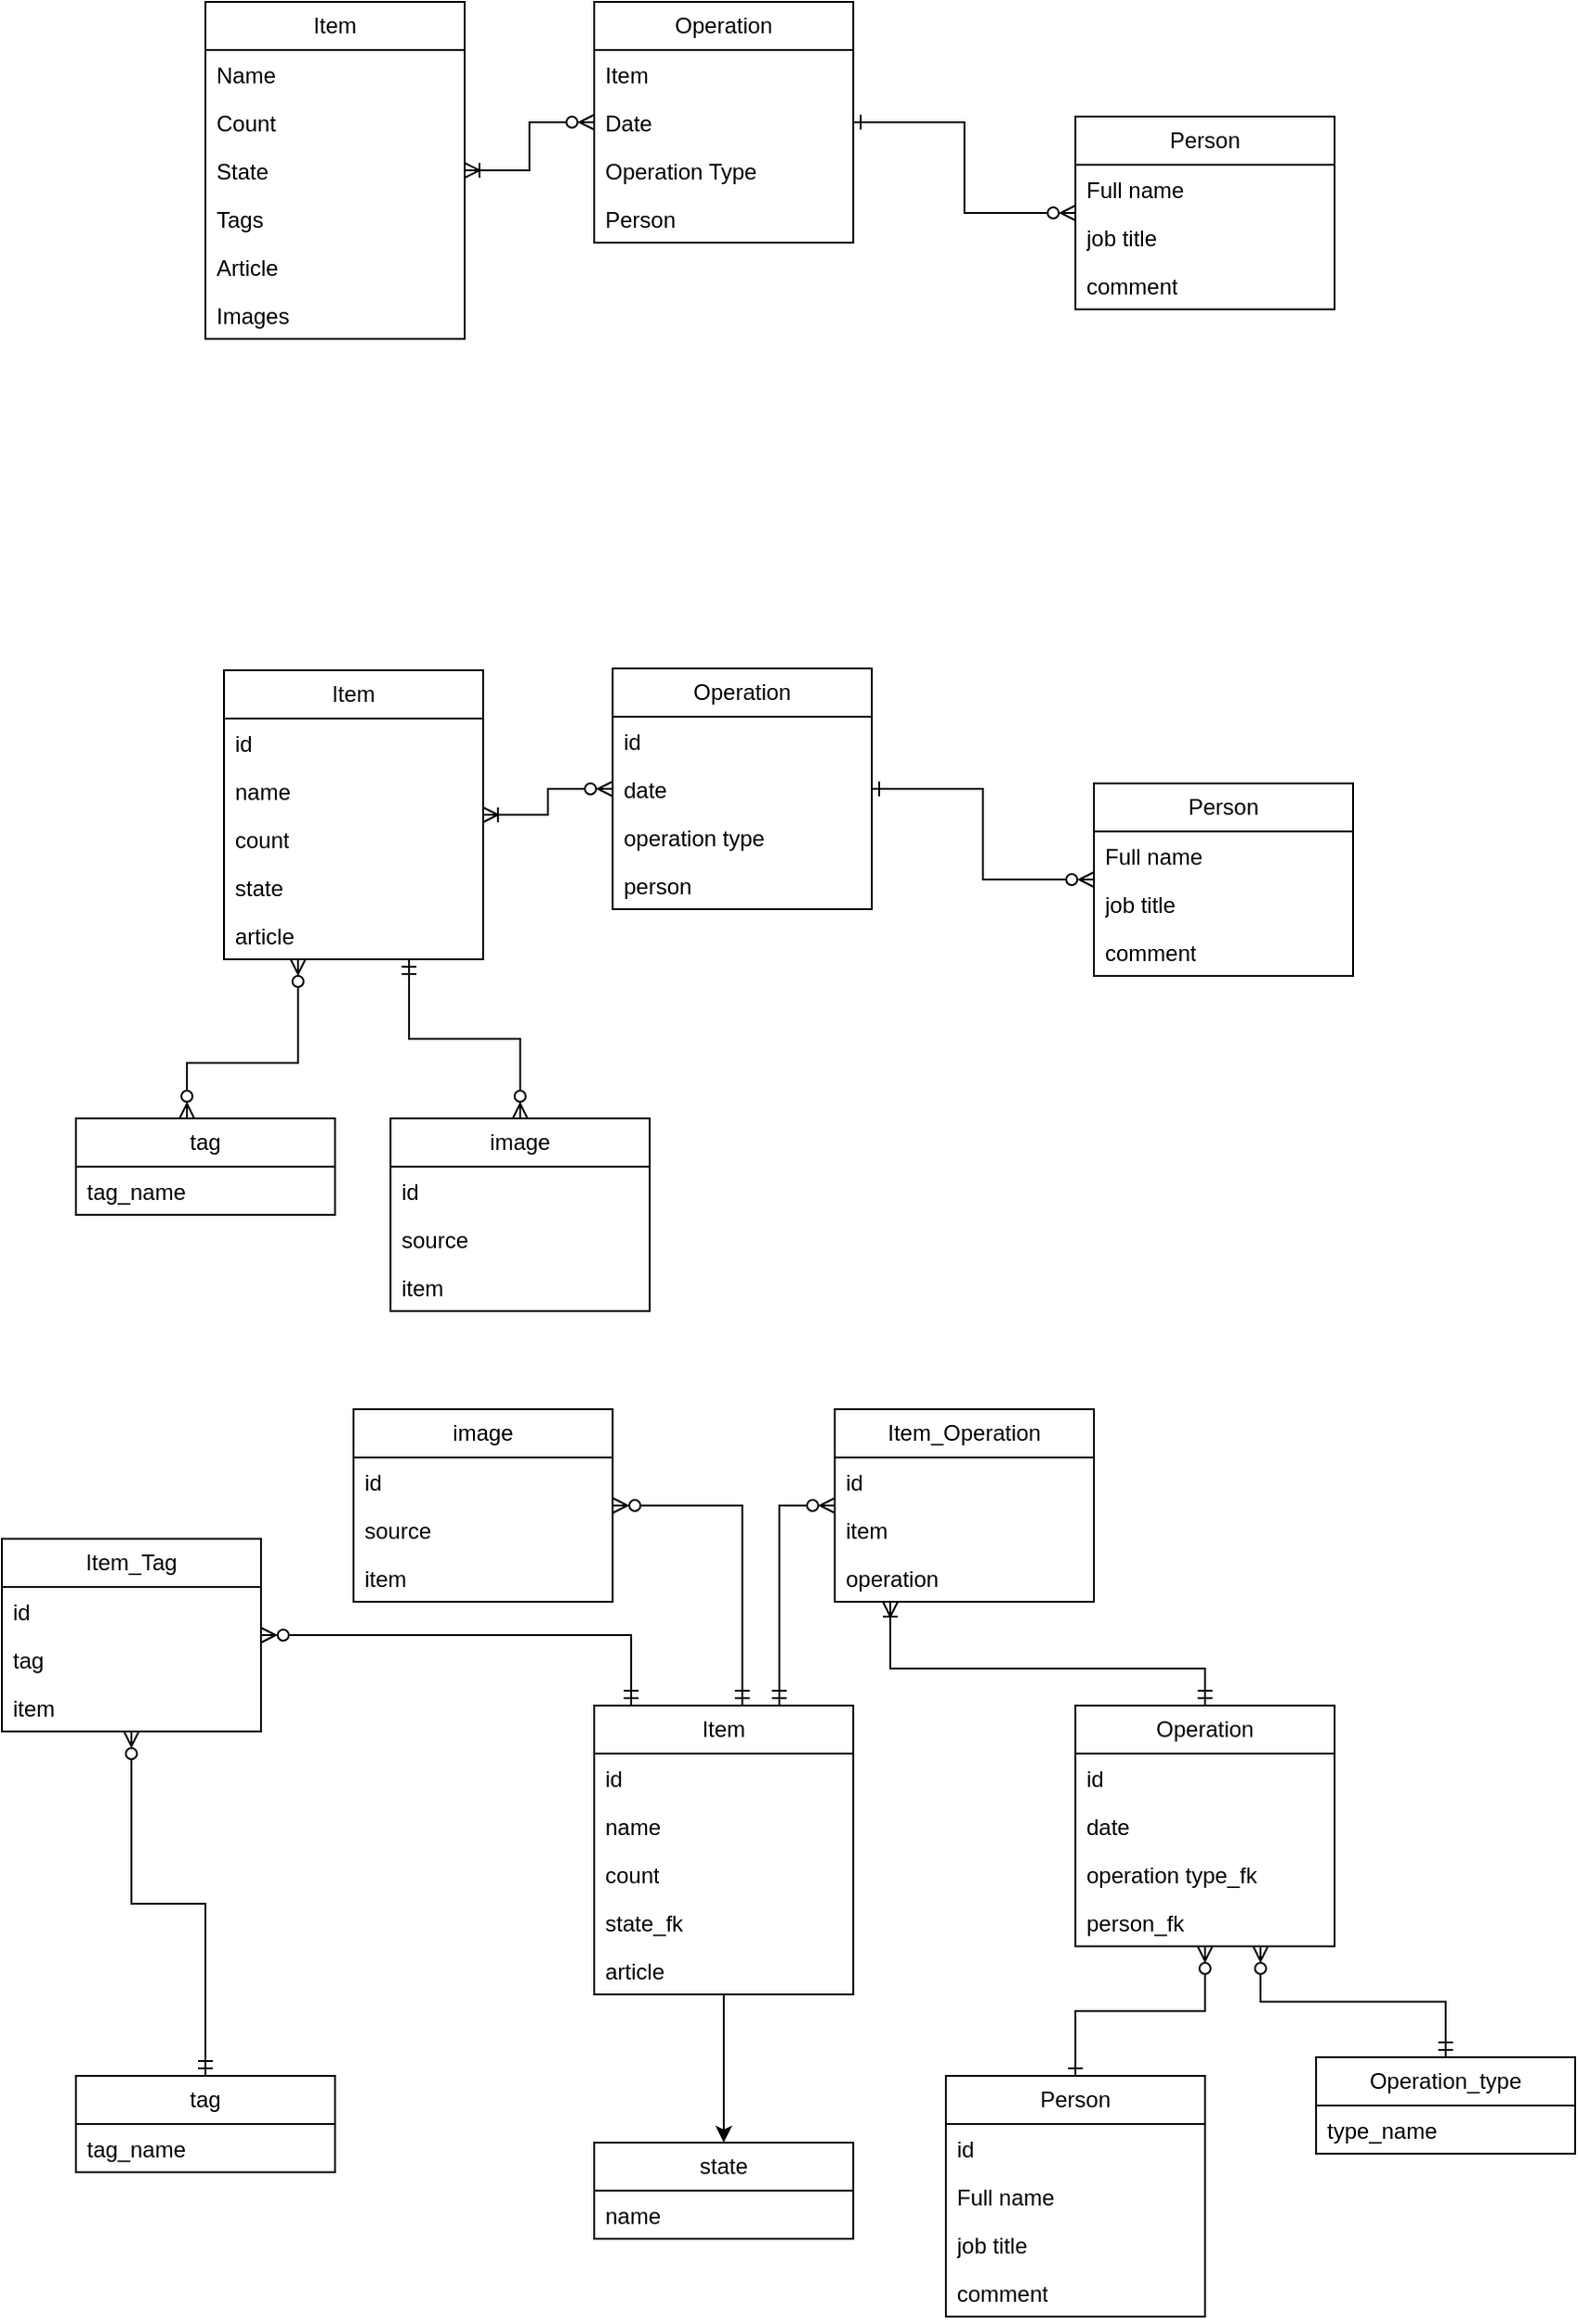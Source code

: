 <mxfile version="24.5.3" type="device">
  <diagram name="Page-1" id="6OmK-aDqYN3KR293jBCR">
    <mxGraphModel dx="1147" dy="678" grid="1" gridSize="10" guides="1" tooltips="1" connect="1" arrows="1" fold="1" page="1" pageScale="1" pageWidth="850" pageHeight="1100" math="0" shadow="0">
      <root>
        <mxCell id="0" />
        <mxCell id="1" parent="0" />
        <mxCell id="pNK3XzcY55oKNvQjvoh3-17" value="" style="edgeStyle=orthogonalEdgeStyle;rounded=0;orthogonalLoop=1;jettySize=auto;html=1;endArrow=ERzeroToMany;endFill=0;startArrow=ERoneToMany;startFill=0;" parent="1" source="pNK3XzcY55oKNvQjvoh3-1" target="pNK3XzcY55oKNvQjvoh3-9" edge="1">
          <mxGeometry relative="1" as="geometry" />
        </mxCell>
        <mxCell id="pNK3XzcY55oKNvQjvoh3-1" value="Item" style="swimlane;fontStyle=0;childLayout=stackLayout;horizontal=1;startSize=26;fillColor=none;horizontalStack=0;resizeParent=1;resizeParentMax=0;resizeLast=0;collapsible=1;marginBottom=0;whiteSpace=wrap;html=1;" parent="1" vertex="1">
          <mxGeometry x="120" y="80" width="140" height="182" as="geometry" />
        </mxCell>
        <mxCell id="pNK3XzcY55oKNvQjvoh3-2" value="&lt;div&gt;Name&lt;/div&gt;" style="text;strokeColor=none;fillColor=none;align=left;verticalAlign=top;spacingLeft=4;spacingRight=4;overflow=hidden;rotatable=0;points=[[0,0.5],[1,0.5]];portConstraint=eastwest;whiteSpace=wrap;html=1;" parent="pNK3XzcY55oKNvQjvoh3-1" vertex="1">
          <mxGeometry y="26" width="140" height="26" as="geometry" />
        </mxCell>
        <mxCell id="pNK3XzcY55oKNvQjvoh3-3" value="Count&lt;span style=&quot;white-space: pre;&quot;&gt;&#x9;&lt;/span&gt;" style="text;strokeColor=none;fillColor=none;align=left;verticalAlign=top;spacingLeft=4;spacingRight=4;overflow=hidden;rotatable=0;points=[[0,0.5],[1,0.5]];portConstraint=eastwest;whiteSpace=wrap;html=1;" parent="pNK3XzcY55oKNvQjvoh3-1" vertex="1">
          <mxGeometry y="52" width="140" height="26" as="geometry" />
        </mxCell>
        <mxCell id="pNK3XzcY55oKNvQjvoh3-4" value="&lt;div&gt;State&lt;/div&gt;" style="text;strokeColor=none;fillColor=none;align=left;verticalAlign=top;spacingLeft=4;spacingRight=4;overflow=hidden;rotatable=0;points=[[0,0.5],[1,0.5]];portConstraint=eastwest;whiteSpace=wrap;html=1;" parent="pNK3XzcY55oKNvQjvoh3-1" vertex="1">
          <mxGeometry y="78" width="140" height="26" as="geometry" />
        </mxCell>
        <mxCell id="pNK3XzcY55oKNvQjvoh3-5" value="&lt;div&gt;Tags&lt;/div&gt;&lt;div&gt;&lt;br&gt;&lt;/div&gt;" style="text;strokeColor=none;fillColor=none;align=left;verticalAlign=top;spacingLeft=4;spacingRight=4;overflow=hidden;rotatable=0;points=[[0,0.5],[1,0.5]];portConstraint=eastwest;whiteSpace=wrap;html=1;" parent="pNK3XzcY55oKNvQjvoh3-1" vertex="1">
          <mxGeometry y="104" width="140" height="26" as="geometry" />
        </mxCell>
        <mxCell id="pNK3XzcY55oKNvQjvoh3-6" value="&lt;div&gt;Article&lt;/div&gt;" style="text;strokeColor=none;fillColor=none;align=left;verticalAlign=top;spacingLeft=4;spacingRight=4;overflow=hidden;rotatable=0;points=[[0,0.5],[1,0.5]];portConstraint=eastwest;whiteSpace=wrap;html=1;" parent="pNK3XzcY55oKNvQjvoh3-1" vertex="1">
          <mxGeometry y="130" width="140" height="26" as="geometry" />
        </mxCell>
        <mxCell id="pNK3XzcY55oKNvQjvoh3-7" value="Images" style="text;strokeColor=none;fillColor=none;align=left;verticalAlign=top;spacingLeft=4;spacingRight=4;overflow=hidden;rotatable=0;points=[[0,0.5],[1,0.5]];portConstraint=eastwest;whiteSpace=wrap;html=1;" parent="pNK3XzcY55oKNvQjvoh3-1" vertex="1">
          <mxGeometry y="156" width="140" height="26" as="geometry" />
        </mxCell>
        <mxCell id="pNK3XzcY55oKNvQjvoh3-26" style="edgeStyle=orthogonalEdgeStyle;rounded=0;orthogonalLoop=1;jettySize=auto;html=1;startArrow=ERone;startFill=0;endArrow=ERzeroToMany;endFill=0;" parent="1" source="pNK3XzcY55oKNvQjvoh3-9" target="pNK3XzcY55oKNvQjvoh3-21" edge="1">
          <mxGeometry relative="1" as="geometry" />
        </mxCell>
        <mxCell id="pNK3XzcY55oKNvQjvoh3-9" value="Operation" style="swimlane;fontStyle=0;childLayout=stackLayout;horizontal=1;startSize=26;fillColor=none;horizontalStack=0;resizeParent=1;resizeParentMax=0;resizeLast=0;collapsible=1;marginBottom=0;whiteSpace=wrap;html=1;" parent="1" vertex="1">
          <mxGeometry x="330" y="80" width="140" height="130" as="geometry" />
        </mxCell>
        <mxCell id="pNK3XzcY55oKNvQjvoh3-10" value="Item" style="text;strokeColor=none;fillColor=none;align=left;verticalAlign=top;spacingLeft=4;spacingRight=4;overflow=hidden;rotatable=0;points=[[0,0.5],[1,0.5]];portConstraint=eastwest;whiteSpace=wrap;html=1;" parent="pNK3XzcY55oKNvQjvoh3-9" vertex="1">
          <mxGeometry y="26" width="140" height="26" as="geometry" />
        </mxCell>
        <mxCell id="pNK3XzcY55oKNvQjvoh3-11" value="Date&lt;span style=&quot;white-space: pre;&quot;&gt;&#x9;&lt;/span&gt;" style="text;strokeColor=none;fillColor=none;align=left;verticalAlign=top;spacingLeft=4;spacingRight=4;overflow=hidden;rotatable=0;points=[[0,0.5],[1,0.5]];portConstraint=eastwest;whiteSpace=wrap;html=1;" parent="pNK3XzcY55oKNvQjvoh3-9" vertex="1">
          <mxGeometry y="52" width="140" height="26" as="geometry" />
        </mxCell>
        <mxCell id="pNK3XzcY55oKNvQjvoh3-12" value="Operation Type" style="text;strokeColor=none;fillColor=none;align=left;verticalAlign=top;spacingLeft=4;spacingRight=4;overflow=hidden;rotatable=0;points=[[0,0.5],[1,0.5]];portConstraint=eastwest;whiteSpace=wrap;html=1;" parent="pNK3XzcY55oKNvQjvoh3-9" vertex="1">
          <mxGeometry y="78" width="140" height="26" as="geometry" />
        </mxCell>
        <mxCell id="pNK3XzcY55oKNvQjvoh3-13" value="Person" style="text;strokeColor=none;fillColor=none;align=left;verticalAlign=top;spacingLeft=4;spacingRight=4;overflow=hidden;rotatable=0;points=[[0,0.5],[1,0.5]];portConstraint=eastwest;whiteSpace=wrap;html=1;" parent="pNK3XzcY55oKNvQjvoh3-9" vertex="1">
          <mxGeometry y="104" width="140" height="26" as="geometry" />
        </mxCell>
        <mxCell id="pNK3XzcY55oKNvQjvoh3-21" value="Person" style="swimlane;fontStyle=0;childLayout=stackLayout;horizontal=1;startSize=26;fillColor=none;horizontalStack=0;resizeParent=1;resizeParentMax=0;resizeLast=0;collapsible=1;marginBottom=0;whiteSpace=wrap;html=1;" parent="1" vertex="1">
          <mxGeometry x="590" y="142" width="140" height="104" as="geometry" />
        </mxCell>
        <mxCell id="pNK3XzcY55oKNvQjvoh3-22" value="Full name" style="text;strokeColor=none;fillColor=none;align=left;verticalAlign=top;spacingLeft=4;spacingRight=4;overflow=hidden;rotatable=0;points=[[0,0.5],[1,0.5]];portConstraint=eastwest;whiteSpace=wrap;html=1;" parent="pNK3XzcY55oKNvQjvoh3-21" vertex="1">
          <mxGeometry y="26" width="140" height="26" as="geometry" />
        </mxCell>
        <mxCell id="pNK3XzcY55oKNvQjvoh3-23" value="job title" style="text;strokeColor=none;fillColor=none;align=left;verticalAlign=top;spacingLeft=4;spacingRight=4;overflow=hidden;rotatable=0;points=[[0,0.5],[1,0.5]];portConstraint=eastwest;whiteSpace=wrap;html=1;" parent="pNK3XzcY55oKNvQjvoh3-21" vertex="1">
          <mxGeometry y="52" width="140" height="26" as="geometry" />
        </mxCell>
        <mxCell id="pNK3XzcY55oKNvQjvoh3-24" value="&lt;div&gt;comment&lt;/div&gt;" style="text;strokeColor=none;fillColor=none;align=left;verticalAlign=top;spacingLeft=4;spacingRight=4;overflow=hidden;rotatable=0;points=[[0,0.5],[1,0.5]];portConstraint=eastwest;whiteSpace=wrap;html=1;" parent="pNK3XzcY55oKNvQjvoh3-21" vertex="1">
          <mxGeometry y="78" width="140" height="26" as="geometry" />
        </mxCell>
        <mxCell id="TsO6MgIaAaM2z6Z7zaQm-1" value="" style="edgeStyle=orthogonalEdgeStyle;rounded=0;orthogonalLoop=1;jettySize=auto;html=1;endArrow=ERzeroToMany;endFill=0;startArrow=ERoneToMany;startFill=0;" edge="1" source="TsO6MgIaAaM2z6Z7zaQm-2" target="TsO6MgIaAaM2z6Z7zaQm-11" parent="1">
          <mxGeometry relative="1" as="geometry" />
        </mxCell>
        <mxCell id="TsO6MgIaAaM2z6Z7zaQm-32" value="" style="edgeStyle=orthogonalEdgeStyle;rounded=0;orthogonalLoop=1;jettySize=auto;html=1;endArrow=ERzeroToMany;endFill=0;startArrow=ERzeroToMany;startFill=0;" edge="1" parent="1" source="TsO6MgIaAaM2z6Z7zaQm-2" target="TsO6MgIaAaM2z6Z7zaQm-24">
          <mxGeometry relative="1" as="geometry">
            <Array as="points">
              <mxPoint x="170" y="653" />
              <mxPoint x="110" y="653" />
            </Array>
          </mxGeometry>
        </mxCell>
        <mxCell id="TsO6MgIaAaM2z6Z7zaQm-42" value="" style="edgeStyle=orthogonalEdgeStyle;rounded=0;orthogonalLoop=1;jettySize=auto;html=1;startArrow=ERmandOne;startFill=0;endArrow=ERzeroToMany;endFill=0;" edge="1" parent="1" source="TsO6MgIaAaM2z6Z7zaQm-2" target="TsO6MgIaAaM2z6Z7zaQm-34">
          <mxGeometry relative="1" as="geometry">
            <Array as="points">
              <mxPoint x="230" y="640" />
              <mxPoint x="290" y="640" />
            </Array>
          </mxGeometry>
        </mxCell>
        <mxCell id="TsO6MgIaAaM2z6Z7zaQm-2" value="Item" style="swimlane;fontStyle=0;childLayout=stackLayout;horizontal=1;startSize=26;fillColor=none;horizontalStack=0;resizeParent=1;resizeParentMax=0;resizeLast=0;collapsible=1;marginBottom=0;whiteSpace=wrap;html=1;" vertex="1" parent="1">
          <mxGeometry x="130" y="441" width="140" height="156" as="geometry" />
        </mxCell>
        <mxCell id="TsO6MgIaAaM2z6Z7zaQm-20" value="&lt;div&gt;id&lt;/div&gt;" style="text;strokeColor=none;fillColor=none;align=left;verticalAlign=top;spacingLeft=4;spacingRight=4;overflow=hidden;rotatable=0;points=[[0,0.5],[1,0.5]];portConstraint=eastwest;whiteSpace=wrap;html=1;" vertex="1" parent="TsO6MgIaAaM2z6Z7zaQm-2">
          <mxGeometry y="26" width="140" height="26" as="geometry" />
        </mxCell>
        <mxCell id="TsO6MgIaAaM2z6Z7zaQm-3" value="&lt;div&gt;name&lt;/div&gt;&lt;div&gt;&lt;br&gt;&lt;/div&gt;" style="text;strokeColor=none;fillColor=none;align=left;verticalAlign=top;spacingLeft=4;spacingRight=4;overflow=hidden;rotatable=0;points=[[0,0.5],[1,0.5]];portConstraint=eastwest;whiteSpace=wrap;html=1;" vertex="1" parent="TsO6MgIaAaM2z6Z7zaQm-2">
          <mxGeometry y="52" width="140" height="26" as="geometry" />
        </mxCell>
        <mxCell id="TsO6MgIaAaM2z6Z7zaQm-4" value="count" style="text;strokeColor=none;fillColor=none;align=left;verticalAlign=top;spacingLeft=4;spacingRight=4;overflow=hidden;rotatable=0;points=[[0,0.5],[1,0.5]];portConstraint=eastwest;whiteSpace=wrap;html=1;" vertex="1" parent="TsO6MgIaAaM2z6Z7zaQm-2">
          <mxGeometry y="78" width="140" height="26" as="geometry" />
        </mxCell>
        <mxCell id="TsO6MgIaAaM2z6Z7zaQm-5" value="state" style="text;strokeColor=none;fillColor=none;align=left;verticalAlign=top;spacingLeft=4;spacingRight=4;overflow=hidden;rotatable=0;points=[[0,0.5],[1,0.5]];portConstraint=eastwest;whiteSpace=wrap;html=1;" vertex="1" parent="TsO6MgIaAaM2z6Z7zaQm-2">
          <mxGeometry y="104" width="140" height="26" as="geometry" />
        </mxCell>
        <mxCell id="TsO6MgIaAaM2z6Z7zaQm-8" value="article" style="text;strokeColor=none;fillColor=none;align=left;verticalAlign=top;spacingLeft=4;spacingRight=4;overflow=hidden;rotatable=0;points=[[0,0.5],[1,0.5]];portConstraint=eastwest;whiteSpace=wrap;html=1;" vertex="1" parent="TsO6MgIaAaM2z6Z7zaQm-2">
          <mxGeometry y="130" width="140" height="26" as="geometry" />
        </mxCell>
        <mxCell id="TsO6MgIaAaM2z6Z7zaQm-10" style="edgeStyle=orthogonalEdgeStyle;rounded=0;orthogonalLoop=1;jettySize=auto;html=1;startArrow=ERone;startFill=0;endArrow=ERzeroToMany;endFill=0;" edge="1" source="TsO6MgIaAaM2z6Z7zaQm-11" target="TsO6MgIaAaM2z6Z7zaQm-16" parent="1">
          <mxGeometry relative="1" as="geometry" />
        </mxCell>
        <mxCell id="TsO6MgIaAaM2z6Z7zaQm-11" value="Operation" style="swimlane;fontStyle=0;childLayout=stackLayout;horizontal=1;startSize=26;fillColor=none;horizontalStack=0;resizeParent=1;resizeParentMax=0;resizeLast=0;collapsible=1;marginBottom=0;whiteSpace=wrap;html=1;" vertex="1" parent="1">
          <mxGeometry x="340" y="440" width="140" height="130" as="geometry" />
        </mxCell>
        <mxCell id="TsO6MgIaAaM2z6Z7zaQm-22" value="id" style="text;strokeColor=none;fillColor=none;align=left;verticalAlign=top;spacingLeft=4;spacingRight=4;overflow=hidden;rotatable=0;points=[[0,0.5],[1,0.5]];portConstraint=eastwest;whiteSpace=wrap;html=1;" vertex="1" parent="TsO6MgIaAaM2z6Z7zaQm-11">
          <mxGeometry y="26" width="140" height="26" as="geometry" />
        </mxCell>
        <mxCell id="TsO6MgIaAaM2z6Z7zaQm-13" value="date" style="text;strokeColor=none;fillColor=none;align=left;verticalAlign=top;spacingLeft=4;spacingRight=4;overflow=hidden;rotatable=0;points=[[0,0.5],[1,0.5]];portConstraint=eastwest;whiteSpace=wrap;html=1;" vertex="1" parent="TsO6MgIaAaM2z6Z7zaQm-11">
          <mxGeometry y="52" width="140" height="26" as="geometry" />
        </mxCell>
        <mxCell id="TsO6MgIaAaM2z6Z7zaQm-14" value="operation type" style="text;strokeColor=none;fillColor=none;align=left;verticalAlign=top;spacingLeft=4;spacingRight=4;overflow=hidden;rotatable=0;points=[[0,0.5],[1,0.5]];portConstraint=eastwest;whiteSpace=wrap;html=1;" vertex="1" parent="TsO6MgIaAaM2z6Z7zaQm-11">
          <mxGeometry y="78" width="140" height="26" as="geometry" />
        </mxCell>
        <mxCell id="TsO6MgIaAaM2z6Z7zaQm-15" value="person" style="text;strokeColor=none;fillColor=none;align=left;verticalAlign=top;spacingLeft=4;spacingRight=4;overflow=hidden;rotatable=0;points=[[0,0.5],[1,0.5]];portConstraint=eastwest;whiteSpace=wrap;html=1;" vertex="1" parent="TsO6MgIaAaM2z6Z7zaQm-11">
          <mxGeometry y="104" width="140" height="26" as="geometry" />
        </mxCell>
        <mxCell id="TsO6MgIaAaM2z6Z7zaQm-16" value="Person" style="swimlane;fontStyle=0;childLayout=stackLayout;horizontal=1;startSize=26;fillColor=none;horizontalStack=0;resizeParent=1;resizeParentMax=0;resizeLast=0;collapsible=1;marginBottom=0;whiteSpace=wrap;html=1;" vertex="1" parent="1">
          <mxGeometry x="600" y="502" width="140" height="104" as="geometry" />
        </mxCell>
        <mxCell id="TsO6MgIaAaM2z6Z7zaQm-17" value="Full name" style="text;strokeColor=none;fillColor=none;align=left;verticalAlign=top;spacingLeft=4;spacingRight=4;overflow=hidden;rotatable=0;points=[[0,0.5],[1,0.5]];portConstraint=eastwest;whiteSpace=wrap;html=1;" vertex="1" parent="TsO6MgIaAaM2z6Z7zaQm-16">
          <mxGeometry y="26" width="140" height="26" as="geometry" />
        </mxCell>
        <mxCell id="TsO6MgIaAaM2z6Z7zaQm-18" value="job title" style="text;strokeColor=none;fillColor=none;align=left;verticalAlign=top;spacingLeft=4;spacingRight=4;overflow=hidden;rotatable=0;points=[[0,0.5],[1,0.5]];portConstraint=eastwest;whiteSpace=wrap;html=1;" vertex="1" parent="TsO6MgIaAaM2z6Z7zaQm-16">
          <mxGeometry y="52" width="140" height="26" as="geometry" />
        </mxCell>
        <mxCell id="TsO6MgIaAaM2z6Z7zaQm-19" value="&lt;div&gt;comment&lt;/div&gt;" style="text;strokeColor=none;fillColor=none;align=left;verticalAlign=top;spacingLeft=4;spacingRight=4;overflow=hidden;rotatable=0;points=[[0,0.5],[1,0.5]];portConstraint=eastwest;whiteSpace=wrap;html=1;" vertex="1" parent="TsO6MgIaAaM2z6Z7zaQm-16">
          <mxGeometry y="78" width="140" height="26" as="geometry" />
        </mxCell>
        <mxCell id="TsO6MgIaAaM2z6Z7zaQm-24" value="tag" style="swimlane;fontStyle=0;childLayout=stackLayout;horizontal=1;startSize=26;fillColor=none;horizontalStack=0;resizeParent=1;resizeParentMax=0;resizeLast=0;collapsible=1;marginBottom=0;whiteSpace=wrap;html=1;" vertex="1" parent="1">
          <mxGeometry x="50" y="683" width="140" height="52" as="geometry" />
        </mxCell>
        <mxCell id="TsO6MgIaAaM2z6Z7zaQm-25" value="tag_name" style="text;strokeColor=none;fillColor=none;align=left;verticalAlign=top;spacingLeft=4;spacingRight=4;overflow=hidden;rotatable=0;points=[[0,0.5],[1,0.5]];portConstraint=eastwest;whiteSpace=wrap;html=1;" vertex="1" parent="TsO6MgIaAaM2z6Z7zaQm-24">
          <mxGeometry y="26" width="140" height="26" as="geometry" />
        </mxCell>
        <mxCell id="TsO6MgIaAaM2z6Z7zaQm-34" value="image" style="swimlane;fontStyle=0;childLayout=stackLayout;horizontal=1;startSize=26;fillColor=none;horizontalStack=0;resizeParent=1;resizeParentMax=0;resizeLast=0;collapsible=1;marginBottom=0;whiteSpace=wrap;html=1;" vertex="1" parent="1">
          <mxGeometry x="220" y="683" width="140" height="104" as="geometry" />
        </mxCell>
        <mxCell id="TsO6MgIaAaM2z6Z7zaQm-35" value="&lt;div&gt;id&lt;/div&gt;" style="text;strokeColor=none;fillColor=none;align=left;verticalAlign=top;spacingLeft=4;spacingRight=4;overflow=hidden;rotatable=0;points=[[0,0.5],[1,0.5]];portConstraint=eastwest;whiteSpace=wrap;html=1;" vertex="1" parent="TsO6MgIaAaM2z6Z7zaQm-34">
          <mxGeometry y="26" width="140" height="26" as="geometry" />
        </mxCell>
        <mxCell id="TsO6MgIaAaM2z6Z7zaQm-36" value="source" style="text;strokeColor=none;fillColor=none;align=left;verticalAlign=top;spacingLeft=4;spacingRight=4;overflow=hidden;rotatable=0;points=[[0,0.5],[1,0.5]];portConstraint=eastwest;whiteSpace=wrap;html=1;" vertex="1" parent="TsO6MgIaAaM2z6Z7zaQm-34">
          <mxGeometry y="52" width="140" height="26" as="geometry" />
        </mxCell>
        <mxCell id="TsO6MgIaAaM2z6Z7zaQm-37" value="item" style="text;strokeColor=none;fillColor=none;align=left;verticalAlign=top;spacingLeft=4;spacingRight=4;overflow=hidden;rotatable=0;points=[[0,0.5],[1,0.5]];portConstraint=eastwest;whiteSpace=wrap;html=1;" vertex="1" parent="TsO6MgIaAaM2z6Z7zaQm-34">
          <mxGeometry y="78" width="140" height="26" as="geometry" />
        </mxCell>
        <mxCell id="TsO6MgIaAaM2z6Z7zaQm-46" value="" style="edgeStyle=orthogonalEdgeStyle;rounded=0;orthogonalLoop=1;jettySize=auto;html=1;startArrow=ERmandOne;startFill=0;endArrow=ERzeroToMany;endFill=0;" edge="1" source="TsO6MgIaAaM2z6Z7zaQm-47" target="TsO6MgIaAaM2z6Z7zaQm-65" parent="1">
          <mxGeometry relative="1" as="geometry">
            <Array as="points">
              <mxPoint x="410" y="892" />
            </Array>
          </mxGeometry>
        </mxCell>
        <mxCell id="TsO6MgIaAaM2z6Z7zaQm-73" style="edgeStyle=orthogonalEdgeStyle;rounded=0;orthogonalLoop=1;jettySize=auto;html=1;startArrow=ERmandOne;startFill=0;endArrow=ERzeroToMany;endFill=0;" edge="1" parent="1" source="TsO6MgIaAaM2z6Z7zaQm-47" target="TsO6MgIaAaM2z6Z7zaQm-69">
          <mxGeometry relative="1" as="geometry">
            <Array as="points">
              <mxPoint x="430" y="892" />
            </Array>
          </mxGeometry>
        </mxCell>
        <mxCell id="TsO6MgIaAaM2z6Z7zaQm-94" value="" style="edgeStyle=orthogonalEdgeStyle;rounded=0;orthogonalLoop=1;jettySize=auto;html=1;" edge="1" parent="1" source="TsO6MgIaAaM2z6Z7zaQm-47" target="TsO6MgIaAaM2z6Z7zaQm-88">
          <mxGeometry relative="1" as="geometry" />
        </mxCell>
        <mxCell id="TsO6MgIaAaM2z6Z7zaQm-47" value="Item" style="swimlane;fontStyle=0;childLayout=stackLayout;horizontal=1;startSize=26;fillColor=none;horizontalStack=0;resizeParent=1;resizeParentMax=0;resizeLast=0;collapsible=1;marginBottom=0;whiteSpace=wrap;html=1;" vertex="1" parent="1">
          <mxGeometry x="330" y="1000" width="140" height="156" as="geometry" />
        </mxCell>
        <mxCell id="TsO6MgIaAaM2z6Z7zaQm-48" value="&lt;div&gt;id&lt;/div&gt;" style="text;strokeColor=none;fillColor=none;align=left;verticalAlign=top;spacingLeft=4;spacingRight=4;overflow=hidden;rotatable=0;points=[[0,0.5],[1,0.5]];portConstraint=eastwest;whiteSpace=wrap;html=1;" vertex="1" parent="TsO6MgIaAaM2z6Z7zaQm-47">
          <mxGeometry y="26" width="140" height="26" as="geometry" />
        </mxCell>
        <mxCell id="TsO6MgIaAaM2z6Z7zaQm-49" value="&lt;div&gt;name&lt;/div&gt;&lt;div&gt;&lt;br&gt;&lt;/div&gt;" style="text;strokeColor=none;fillColor=none;align=left;verticalAlign=top;spacingLeft=4;spacingRight=4;overflow=hidden;rotatable=0;points=[[0,0.5],[1,0.5]];portConstraint=eastwest;whiteSpace=wrap;html=1;" vertex="1" parent="TsO6MgIaAaM2z6Z7zaQm-47">
          <mxGeometry y="52" width="140" height="26" as="geometry" />
        </mxCell>
        <mxCell id="TsO6MgIaAaM2z6Z7zaQm-50" value="count" style="text;strokeColor=none;fillColor=none;align=left;verticalAlign=top;spacingLeft=4;spacingRight=4;overflow=hidden;rotatable=0;points=[[0,0.5],[1,0.5]];portConstraint=eastwest;whiteSpace=wrap;html=1;" vertex="1" parent="TsO6MgIaAaM2z6Z7zaQm-47">
          <mxGeometry y="78" width="140" height="26" as="geometry" />
        </mxCell>
        <mxCell id="TsO6MgIaAaM2z6Z7zaQm-51" value="state_fk" style="text;strokeColor=none;fillColor=none;align=left;verticalAlign=top;spacingLeft=4;spacingRight=4;overflow=hidden;rotatable=0;points=[[0,0.5],[1,0.5]];portConstraint=eastwest;whiteSpace=wrap;html=1;" vertex="1" parent="TsO6MgIaAaM2z6Z7zaQm-47">
          <mxGeometry y="104" width="140" height="26" as="geometry" />
        </mxCell>
        <mxCell id="TsO6MgIaAaM2z6Z7zaQm-52" value="article" style="text;strokeColor=none;fillColor=none;align=left;verticalAlign=top;spacingLeft=4;spacingRight=4;overflow=hidden;rotatable=0;points=[[0,0.5],[1,0.5]];portConstraint=eastwest;whiteSpace=wrap;html=1;" vertex="1" parent="TsO6MgIaAaM2z6Z7zaQm-47">
          <mxGeometry y="130" width="140" height="26" as="geometry" />
        </mxCell>
        <mxCell id="TsO6MgIaAaM2z6Z7zaQm-53" style="edgeStyle=orthogonalEdgeStyle;rounded=0;orthogonalLoop=1;jettySize=auto;html=1;startArrow=ERzeroToMany;startFill=0;endArrow=ERone;endFill=0;" edge="1" source="TsO6MgIaAaM2z6Z7zaQm-54" target="TsO6MgIaAaM2z6Z7zaQm-59" parent="1">
          <mxGeometry relative="1" as="geometry" />
        </mxCell>
        <mxCell id="TsO6MgIaAaM2z6Z7zaQm-74" style="edgeStyle=orthogonalEdgeStyle;rounded=0;orthogonalLoop=1;jettySize=auto;html=1;endArrow=ERoneToMany;endFill=0;startArrow=ERmandOne;startFill=0;" edge="1" parent="1" source="TsO6MgIaAaM2z6Z7zaQm-54" target="TsO6MgIaAaM2z6Z7zaQm-69">
          <mxGeometry relative="1" as="geometry">
            <Array as="points">
              <mxPoint x="660" y="980" />
              <mxPoint x="490" y="980" />
            </Array>
          </mxGeometry>
        </mxCell>
        <mxCell id="TsO6MgIaAaM2z6Z7zaQm-86" value="" style="edgeStyle=orthogonalEdgeStyle;rounded=0;orthogonalLoop=1;jettySize=auto;html=1;endArrow=ERmandOne;endFill=0;startArrow=ERzeroToMany;startFill=0;" edge="1" parent="1" source="TsO6MgIaAaM2z6Z7zaQm-54" target="TsO6MgIaAaM2z6Z7zaQm-81">
          <mxGeometry relative="1" as="geometry">
            <Array as="points">
              <mxPoint x="690" y="1160" />
              <mxPoint x="790" y="1160" />
            </Array>
          </mxGeometry>
        </mxCell>
        <mxCell id="TsO6MgIaAaM2z6Z7zaQm-54" value="Operation" style="swimlane;fontStyle=0;childLayout=stackLayout;horizontal=1;startSize=26;fillColor=none;horizontalStack=0;resizeParent=1;resizeParentMax=0;resizeLast=0;collapsible=1;marginBottom=0;whiteSpace=wrap;html=1;" vertex="1" parent="1">
          <mxGeometry x="590" y="1000" width="140" height="130" as="geometry" />
        </mxCell>
        <mxCell id="TsO6MgIaAaM2z6Z7zaQm-55" value="id" style="text;strokeColor=none;fillColor=none;align=left;verticalAlign=top;spacingLeft=4;spacingRight=4;overflow=hidden;rotatable=0;points=[[0,0.5],[1,0.5]];portConstraint=eastwest;whiteSpace=wrap;html=1;" vertex="1" parent="TsO6MgIaAaM2z6Z7zaQm-54">
          <mxGeometry y="26" width="140" height="26" as="geometry" />
        </mxCell>
        <mxCell id="TsO6MgIaAaM2z6Z7zaQm-56" value="date" style="text;strokeColor=none;fillColor=none;align=left;verticalAlign=top;spacingLeft=4;spacingRight=4;overflow=hidden;rotatable=0;points=[[0,0.5],[1,0.5]];portConstraint=eastwest;whiteSpace=wrap;html=1;" vertex="1" parent="TsO6MgIaAaM2z6Z7zaQm-54">
          <mxGeometry y="52" width="140" height="26" as="geometry" />
        </mxCell>
        <mxCell id="TsO6MgIaAaM2z6Z7zaQm-57" value="operation type_fk" style="text;strokeColor=none;fillColor=none;align=left;verticalAlign=top;spacingLeft=4;spacingRight=4;overflow=hidden;rotatable=0;points=[[0,0.5],[1,0.5]];portConstraint=eastwest;whiteSpace=wrap;html=1;" vertex="1" parent="TsO6MgIaAaM2z6Z7zaQm-54">
          <mxGeometry y="78" width="140" height="26" as="geometry" />
        </mxCell>
        <mxCell id="TsO6MgIaAaM2z6Z7zaQm-58" value="person_fk" style="text;strokeColor=none;fillColor=none;align=left;verticalAlign=top;spacingLeft=4;spacingRight=4;overflow=hidden;rotatable=0;points=[[0,0.5],[1,0.5]];portConstraint=eastwest;whiteSpace=wrap;html=1;" vertex="1" parent="TsO6MgIaAaM2z6Z7zaQm-54">
          <mxGeometry y="104" width="140" height="26" as="geometry" />
        </mxCell>
        <mxCell id="TsO6MgIaAaM2z6Z7zaQm-59" value="Person" style="swimlane;fontStyle=0;childLayout=stackLayout;horizontal=1;startSize=26;fillColor=none;horizontalStack=0;resizeParent=1;resizeParentMax=0;resizeLast=0;collapsible=1;marginBottom=0;whiteSpace=wrap;html=1;" vertex="1" parent="1">
          <mxGeometry x="520" y="1200" width="140" height="130" as="geometry" />
        </mxCell>
        <mxCell id="TsO6MgIaAaM2z6Z7zaQm-87" value="id" style="text;strokeColor=none;fillColor=none;align=left;verticalAlign=top;spacingLeft=4;spacingRight=4;overflow=hidden;rotatable=0;points=[[0,0.5],[1,0.5]];portConstraint=eastwest;whiteSpace=wrap;html=1;" vertex="1" parent="TsO6MgIaAaM2z6Z7zaQm-59">
          <mxGeometry y="26" width="140" height="26" as="geometry" />
        </mxCell>
        <mxCell id="TsO6MgIaAaM2z6Z7zaQm-60" value="Full name" style="text;strokeColor=none;fillColor=none;align=left;verticalAlign=top;spacingLeft=4;spacingRight=4;overflow=hidden;rotatable=0;points=[[0,0.5],[1,0.5]];portConstraint=eastwest;whiteSpace=wrap;html=1;" vertex="1" parent="TsO6MgIaAaM2z6Z7zaQm-59">
          <mxGeometry y="52" width="140" height="26" as="geometry" />
        </mxCell>
        <mxCell id="TsO6MgIaAaM2z6Z7zaQm-61" value="job title" style="text;strokeColor=none;fillColor=none;align=left;verticalAlign=top;spacingLeft=4;spacingRight=4;overflow=hidden;rotatable=0;points=[[0,0.5],[1,0.5]];portConstraint=eastwest;whiteSpace=wrap;html=1;" vertex="1" parent="TsO6MgIaAaM2z6Z7zaQm-59">
          <mxGeometry y="78" width="140" height="26" as="geometry" />
        </mxCell>
        <mxCell id="TsO6MgIaAaM2z6Z7zaQm-62" value="&lt;div&gt;comment&lt;/div&gt;" style="text;strokeColor=none;fillColor=none;align=left;verticalAlign=top;spacingLeft=4;spacingRight=4;overflow=hidden;rotatable=0;points=[[0,0.5],[1,0.5]];portConstraint=eastwest;whiteSpace=wrap;html=1;" vertex="1" parent="TsO6MgIaAaM2z6Z7zaQm-59">
          <mxGeometry y="104" width="140" height="26" as="geometry" />
        </mxCell>
        <mxCell id="TsO6MgIaAaM2z6Z7zaQm-63" value="tag" style="swimlane;fontStyle=0;childLayout=stackLayout;horizontal=1;startSize=26;fillColor=none;horizontalStack=0;resizeParent=1;resizeParentMax=0;resizeLast=0;collapsible=1;marginBottom=0;whiteSpace=wrap;html=1;" vertex="1" parent="1">
          <mxGeometry x="50" y="1200" width="140" height="52" as="geometry" />
        </mxCell>
        <mxCell id="TsO6MgIaAaM2z6Z7zaQm-64" value="tag_name" style="text;strokeColor=none;fillColor=none;align=left;verticalAlign=top;spacingLeft=4;spacingRight=4;overflow=hidden;rotatable=0;points=[[0,0.5],[1,0.5]];portConstraint=eastwest;whiteSpace=wrap;html=1;" vertex="1" parent="TsO6MgIaAaM2z6Z7zaQm-63">
          <mxGeometry y="26" width="140" height="26" as="geometry" />
        </mxCell>
        <mxCell id="TsO6MgIaAaM2z6Z7zaQm-65" value="image" style="swimlane;fontStyle=0;childLayout=stackLayout;horizontal=1;startSize=26;fillColor=none;horizontalStack=0;resizeParent=1;resizeParentMax=0;resizeLast=0;collapsible=1;marginBottom=0;whiteSpace=wrap;html=1;" vertex="1" parent="1">
          <mxGeometry x="200" y="840" width="140" height="104" as="geometry" />
        </mxCell>
        <mxCell id="TsO6MgIaAaM2z6Z7zaQm-66" value="&lt;div&gt;id&lt;/div&gt;" style="text;strokeColor=none;fillColor=none;align=left;verticalAlign=top;spacingLeft=4;spacingRight=4;overflow=hidden;rotatable=0;points=[[0,0.5],[1,0.5]];portConstraint=eastwest;whiteSpace=wrap;html=1;" vertex="1" parent="TsO6MgIaAaM2z6Z7zaQm-65">
          <mxGeometry y="26" width="140" height="26" as="geometry" />
        </mxCell>
        <mxCell id="TsO6MgIaAaM2z6Z7zaQm-67" value="source" style="text;strokeColor=none;fillColor=none;align=left;verticalAlign=top;spacingLeft=4;spacingRight=4;overflow=hidden;rotatable=0;points=[[0,0.5],[1,0.5]];portConstraint=eastwest;whiteSpace=wrap;html=1;" vertex="1" parent="TsO6MgIaAaM2z6Z7zaQm-65">
          <mxGeometry y="52" width="140" height="26" as="geometry" />
        </mxCell>
        <mxCell id="TsO6MgIaAaM2z6Z7zaQm-68" value="item" style="text;strokeColor=none;fillColor=none;align=left;verticalAlign=top;spacingLeft=4;spacingRight=4;overflow=hidden;rotatable=0;points=[[0,0.5],[1,0.5]];portConstraint=eastwest;whiteSpace=wrap;html=1;" vertex="1" parent="TsO6MgIaAaM2z6Z7zaQm-65">
          <mxGeometry y="78" width="140" height="26" as="geometry" />
        </mxCell>
        <mxCell id="TsO6MgIaAaM2z6Z7zaQm-69" value="Item_Operation" style="swimlane;fontStyle=0;childLayout=stackLayout;horizontal=1;startSize=26;fillColor=none;horizontalStack=0;resizeParent=1;resizeParentMax=0;resizeLast=0;collapsible=1;marginBottom=0;whiteSpace=wrap;html=1;" vertex="1" parent="1">
          <mxGeometry x="460" y="840" width="140" height="104" as="geometry" />
        </mxCell>
        <mxCell id="TsO6MgIaAaM2z6Z7zaQm-70" value="id" style="text;strokeColor=none;fillColor=none;align=left;verticalAlign=top;spacingLeft=4;spacingRight=4;overflow=hidden;rotatable=0;points=[[0,0.5],[1,0.5]];portConstraint=eastwest;whiteSpace=wrap;html=1;" vertex="1" parent="TsO6MgIaAaM2z6Z7zaQm-69">
          <mxGeometry y="26" width="140" height="26" as="geometry" />
        </mxCell>
        <mxCell id="TsO6MgIaAaM2z6Z7zaQm-71" value="item" style="text;strokeColor=none;fillColor=none;align=left;verticalAlign=top;spacingLeft=4;spacingRight=4;overflow=hidden;rotatable=0;points=[[0,0.5],[1,0.5]];portConstraint=eastwest;whiteSpace=wrap;html=1;" vertex="1" parent="TsO6MgIaAaM2z6Z7zaQm-69">
          <mxGeometry y="52" width="140" height="26" as="geometry" />
        </mxCell>
        <mxCell id="TsO6MgIaAaM2z6Z7zaQm-72" value="operation" style="text;strokeColor=none;fillColor=none;align=left;verticalAlign=top;spacingLeft=4;spacingRight=4;overflow=hidden;rotatable=0;points=[[0,0.5],[1,0.5]];portConstraint=eastwest;whiteSpace=wrap;html=1;" vertex="1" parent="TsO6MgIaAaM2z6Z7zaQm-69">
          <mxGeometry y="78" width="140" height="26" as="geometry" />
        </mxCell>
        <mxCell id="TsO6MgIaAaM2z6Z7zaQm-79" style="edgeStyle=orthogonalEdgeStyle;rounded=0;orthogonalLoop=1;jettySize=auto;html=1;endArrow=ERmandOne;endFill=0;startArrow=ERzeroToMany;startFill=0;" edge="1" parent="1" source="TsO6MgIaAaM2z6Z7zaQm-75" target="TsO6MgIaAaM2z6Z7zaQm-47">
          <mxGeometry relative="1" as="geometry">
            <Array as="points">
              <mxPoint x="350" y="962" />
            </Array>
          </mxGeometry>
        </mxCell>
        <mxCell id="TsO6MgIaAaM2z6Z7zaQm-80" style="edgeStyle=orthogonalEdgeStyle;rounded=0;orthogonalLoop=1;jettySize=auto;html=1;endArrow=ERmandOne;endFill=0;startArrow=ERzeroToMany;startFill=0;" edge="1" parent="1" source="TsO6MgIaAaM2z6Z7zaQm-75" target="TsO6MgIaAaM2z6Z7zaQm-63">
          <mxGeometry relative="1" as="geometry" />
        </mxCell>
        <mxCell id="TsO6MgIaAaM2z6Z7zaQm-75" value="Item_Tag" style="swimlane;fontStyle=0;childLayout=stackLayout;horizontal=1;startSize=26;fillColor=none;horizontalStack=0;resizeParent=1;resizeParentMax=0;resizeLast=0;collapsible=1;marginBottom=0;whiteSpace=wrap;html=1;" vertex="1" parent="1">
          <mxGeometry x="10" y="910" width="140" height="104" as="geometry" />
        </mxCell>
        <mxCell id="TsO6MgIaAaM2z6Z7zaQm-76" value="id&lt;div&gt;&lt;br&gt;&lt;/div&gt;" style="text;strokeColor=none;fillColor=none;align=left;verticalAlign=top;spacingLeft=4;spacingRight=4;overflow=hidden;rotatable=0;points=[[0,0.5],[1,0.5]];portConstraint=eastwest;whiteSpace=wrap;html=1;" vertex="1" parent="TsO6MgIaAaM2z6Z7zaQm-75">
          <mxGeometry y="26" width="140" height="26" as="geometry" />
        </mxCell>
        <mxCell id="TsO6MgIaAaM2z6Z7zaQm-77" value="tag" style="text;strokeColor=none;fillColor=none;align=left;verticalAlign=top;spacingLeft=4;spacingRight=4;overflow=hidden;rotatable=0;points=[[0,0.5],[1,0.5]];portConstraint=eastwest;whiteSpace=wrap;html=1;" vertex="1" parent="TsO6MgIaAaM2z6Z7zaQm-75">
          <mxGeometry y="52" width="140" height="26" as="geometry" />
        </mxCell>
        <mxCell id="TsO6MgIaAaM2z6Z7zaQm-78" value="item" style="text;strokeColor=none;fillColor=none;align=left;verticalAlign=top;spacingLeft=4;spacingRight=4;overflow=hidden;rotatable=0;points=[[0,0.5],[1,0.5]];portConstraint=eastwest;whiteSpace=wrap;html=1;" vertex="1" parent="TsO6MgIaAaM2z6Z7zaQm-75">
          <mxGeometry y="78" width="140" height="26" as="geometry" />
        </mxCell>
        <mxCell id="TsO6MgIaAaM2z6Z7zaQm-81" value="Operation_type" style="swimlane;fontStyle=0;childLayout=stackLayout;horizontal=1;startSize=26;fillColor=none;horizontalStack=0;resizeParent=1;resizeParentMax=0;resizeLast=0;collapsible=1;marginBottom=0;whiteSpace=wrap;html=1;" vertex="1" parent="1">
          <mxGeometry x="720" y="1190" width="140" height="52" as="geometry" />
        </mxCell>
        <mxCell id="TsO6MgIaAaM2z6Z7zaQm-82" value="type_name" style="text;strokeColor=none;fillColor=none;align=left;verticalAlign=top;spacingLeft=4;spacingRight=4;overflow=hidden;rotatable=0;points=[[0,0.5],[1,0.5]];portConstraint=eastwest;whiteSpace=wrap;html=1;" vertex="1" parent="TsO6MgIaAaM2z6Z7zaQm-81">
          <mxGeometry y="26" width="140" height="26" as="geometry" />
        </mxCell>
        <mxCell id="TsO6MgIaAaM2z6Z7zaQm-88" value="state" style="swimlane;fontStyle=0;childLayout=stackLayout;horizontal=1;startSize=26;fillColor=none;horizontalStack=0;resizeParent=1;resizeParentMax=0;resizeLast=0;collapsible=1;marginBottom=0;whiteSpace=wrap;html=1;" vertex="1" parent="1">
          <mxGeometry x="330" y="1236" width="140" height="52" as="geometry" />
        </mxCell>
        <mxCell id="TsO6MgIaAaM2z6Z7zaQm-89" value="name" style="text;strokeColor=none;fillColor=none;align=left;verticalAlign=top;spacingLeft=4;spacingRight=4;overflow=hidden;rotatable=0;points=[[0,0.5],[1,0.5]];portConstraint=eastwest;whiteSpace=wrap;html=1;" vertex="1" parent="TsO6MgIaAaM2z6Z7zaQm-88">
          <mxGeometry y="26" width="140" height="26" as="geometry" />
        </mxCell>
      </root>
    </mxGraphModel>
  </diagram>
</mxfile>
